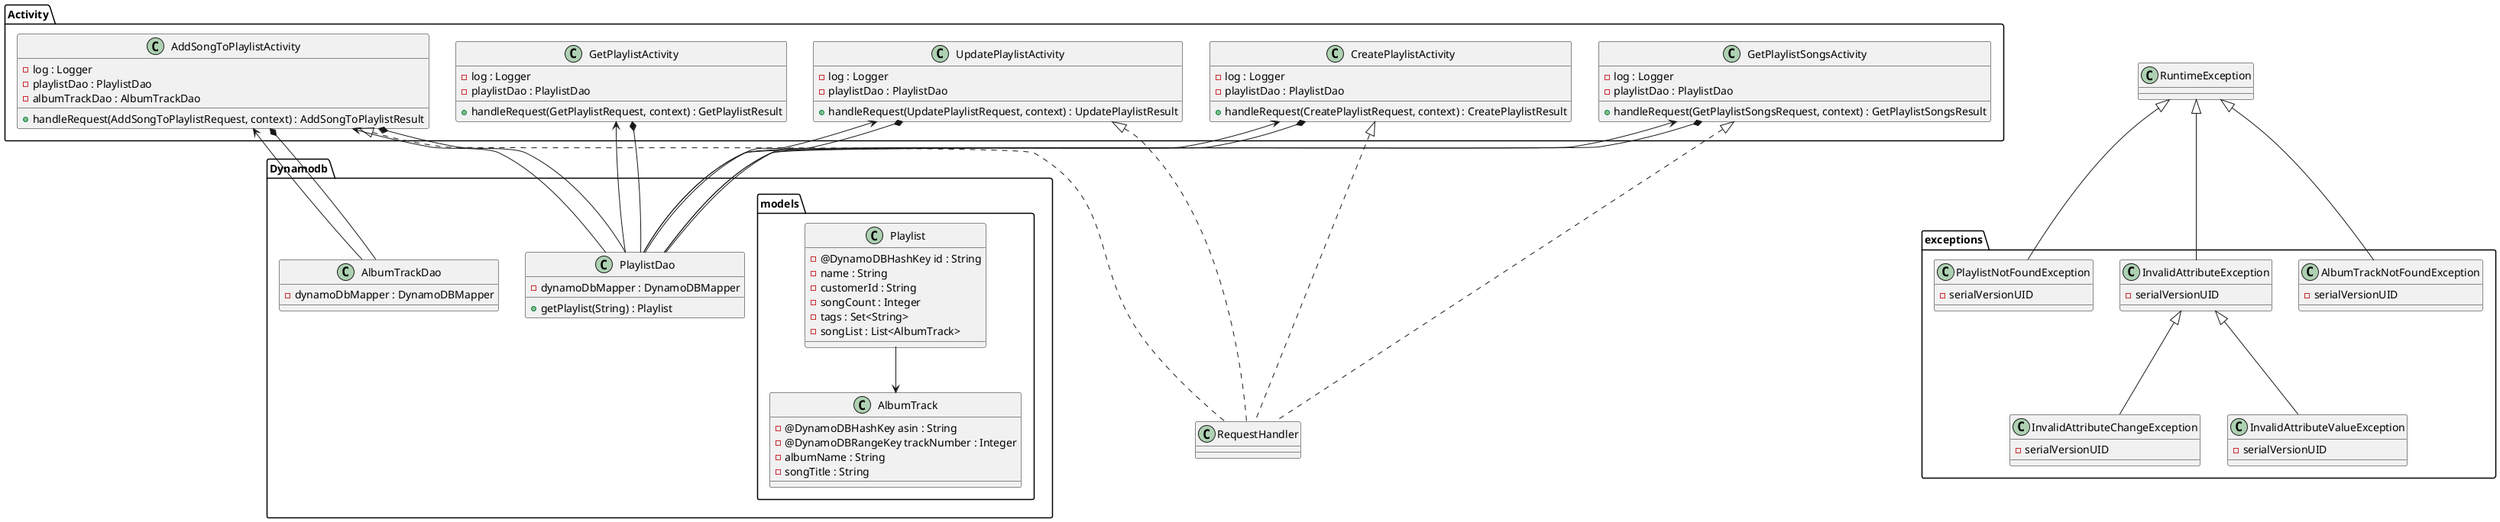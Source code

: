 @startuml

package "Activity" {
class AddSongToPlaylistActivity {
- log : Logger
- playlistDao : PlaylistDao
- albumTrackDao : AlbumTrackDao
+ handleRequest(AddSongToPlaylistRequest, context) : AddSongToPlaylistResult
}

class CreatePlaylistActivity {
- log : Logger
- playlistDao : PlaylistDao
+ handleRequest(CreatePlaylistRequest, context) : CreatePlaylistResult
}

class GetPlaylistActivity {
- log : Logger
- playlistDao : PlaylistDao
+ handleRequest(GetPlaylistRequest, context) : GetPlaylistResult
}

class GetPlaylistSongsActivity {
- log : Logger
- playlistDao : PlaylistDao
+ handleRequest(GetPlaylistSongsRequest, context) : GetPlaylistSongsResult
}

class UpdatePlaylistActivity {
- log : Logger
- playlistDao : PlaylistDao
+ handleRequest(UpdatePlaylistRequest, context) : UpdatePlaylistResult
}
}

package "Dynamodb" {

class AlbumTrackDao {
- dynamoDbMapper : DynamoDBMapper
}

class PlaylistDao {
- dynamoDbMapper : DynamoDBMapper
+ getPlaylist(String) : Playlist
}

package "models" {
class AlbumTrack {
- @DynamoDBHashKey asin : String
- @DynamoDBRangeKey trackNumber : Integer
- albumName : String
- songTitle : String

}

class Playlist {
- @DynamoDBHashKey id : String
- name : String
- customerId : String
- songCount : Integer
- tags : Set<String>
- songList : List<AlbumTrack>
}
}

}


package "exceptions" {
class AlbumTrackNotFoundException {
- serialVersionUID
}

class InvalidAttributeChangeException {
- serialVersionUID
}

class InvalidAttributeException {
- serialVersionUID
}

class InvalidAttributeValueException {
- serialVersionUID
}

class PlaylistNotFoundException {
- serialVersionUID
}





}

class RequestHandler
class RuntimeException

AddSongToPlaylistActivity <|... RequestHandler
CreatePlaylistActivity <|... RequestHandler
GetPlaylistSongsActivity <|.. RequestHandler
UpdatePlaylistActivity <|.. RequestHandler
AddSongToPlaylistActivity <-- PlaylistDao
AddSongToPlaylistActivity <-- AlbumTrackDao
CreatePlaylistActivity <-- PlaylistDao
GetPlaylistActivity <-- PlaylistDao
GetPlaylistSongsActivity <-- PlaylistDao
UpdatePlaylistActivity <-- PlaylistDao


RuntimeException <|-- PlaylistNotFoundException
RuntimeException <|-- AlbumTrackNotFoundException


Playlist --> AlbumTrack

AddSongToPlaylistActivity *-- AlbumTrackDao
AddSongToPlaylistActivity *-- PlaylistDao

CreatePlaylistActivity *-- PlaylistDao

GetPlaylistActivity *-- PlaylistDao

GetPlaylistSongsActivity *-- PlaylistDao

UpdatePlaylistActivity *-- PlaylistDao

InvalidAttributeException <|-- InvalidAttributeValueException
InvalidAttributeException <|-- InvalidAttributeChangeException
'RuntimeException --|> InvalidAttributeChangeException
'RuntimeException --|> InvalidAttributeValueException
RuntimeException <|-- InvalidAttributeException






@enduml